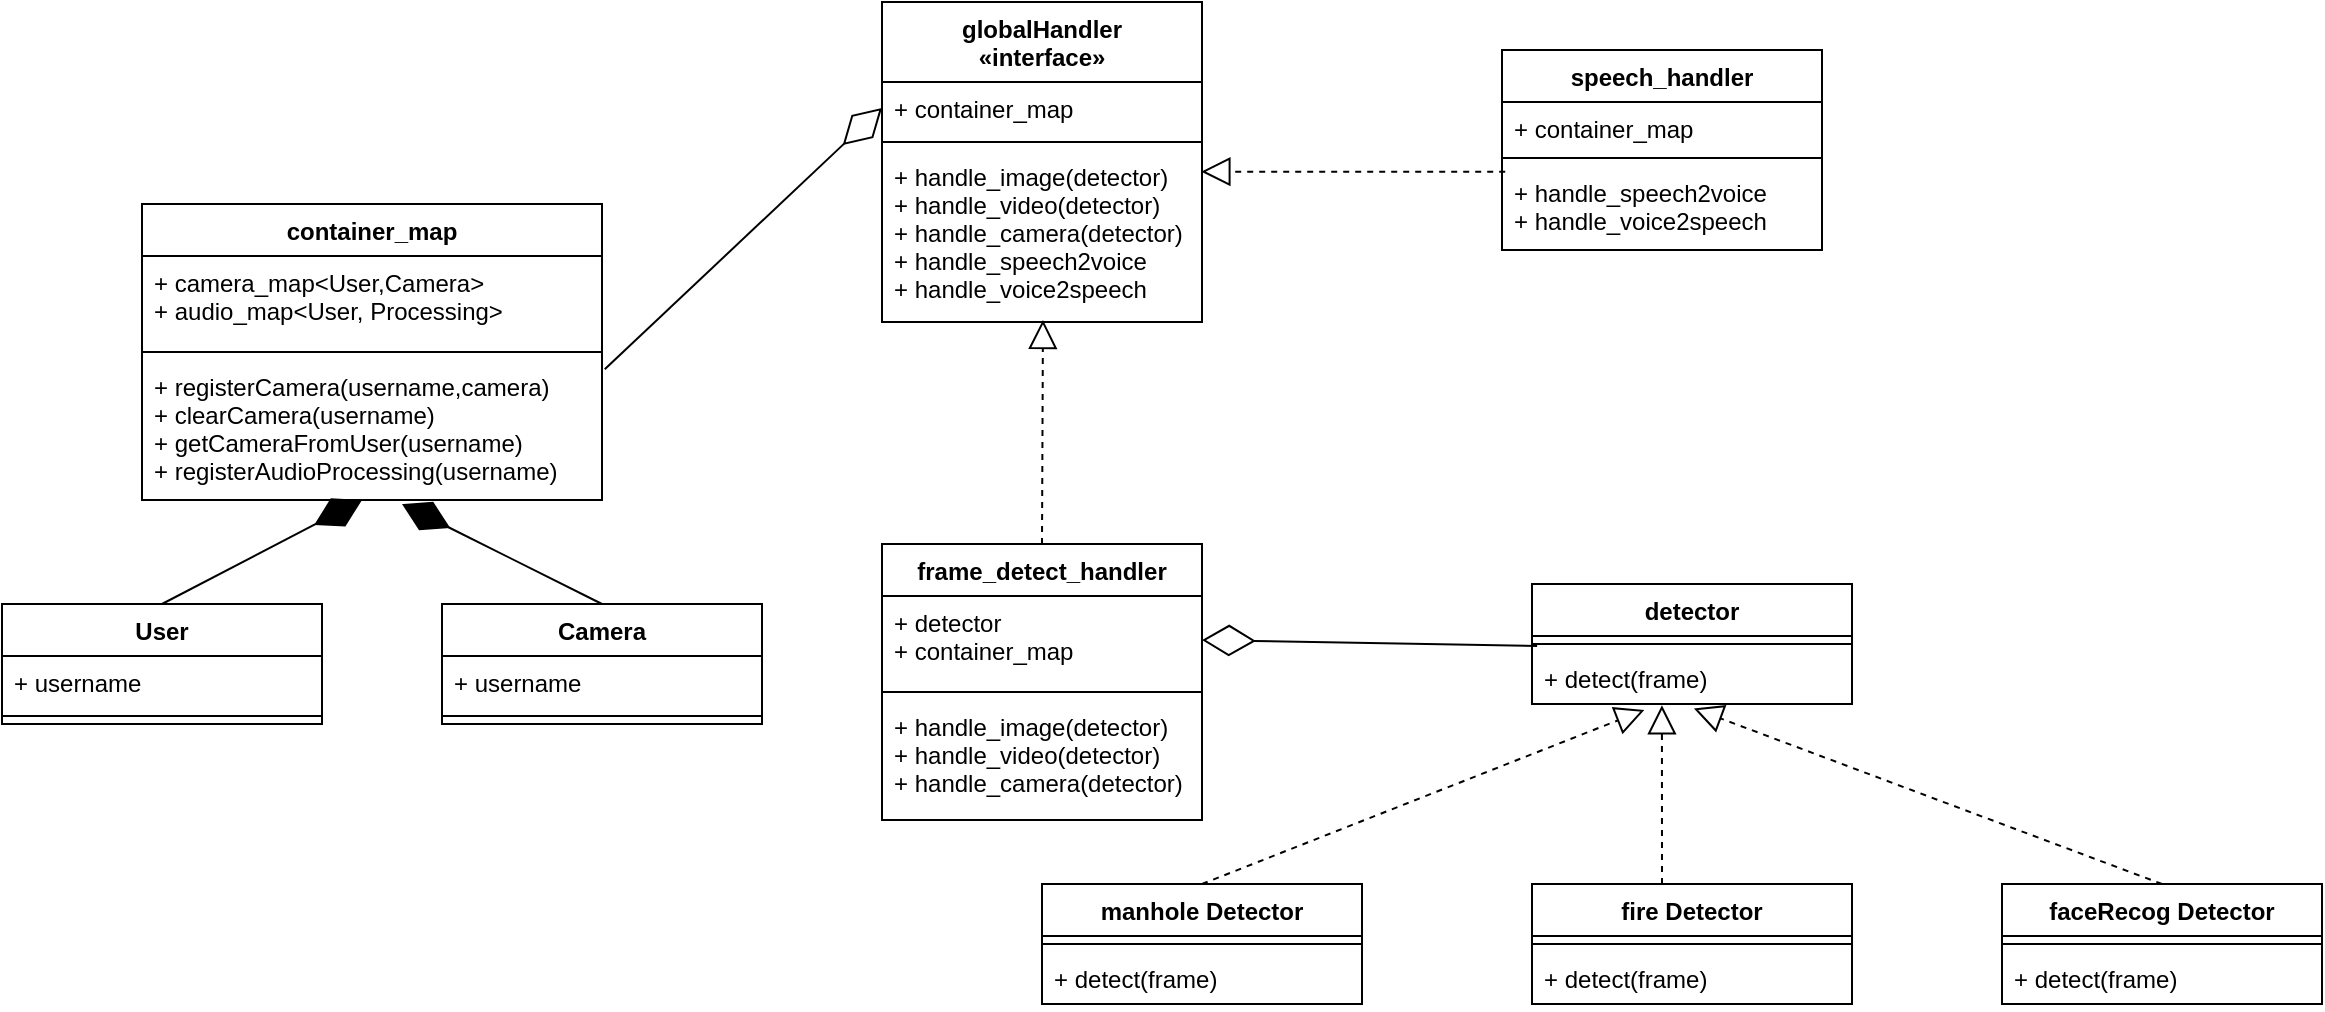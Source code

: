 <mxfile version="20.4.0" type="github">
  <diagram name="Page-1" id="9f46799a-70d6-7492-0946-bef42562c5a5">
    <mxGraphModel dx="1221" dy="1531" grid="1" gridSize="10" guides="1" tooltips="1" connect="1" arrows="1" fold="1" page="1" pageScale="1" pageWidth="1100" pageHeight="850" background="none" math="0" shadow="0">
      <root>
        <mxCell id="0" />
        <mxCell id="1" parent="0" />
        <mxCell id="DuOYHpPOITpK8MxlzqWn-26" value="manhole Detector" style="swimlane;fontStyle=1;align=center;verticalAlign=top;childLayout=stackLayout;horizontal=1;startSize=26;horizontalStack=0;resizeParent=1;resizeParentMax=0;resizeLast=0;collapsible=1;marginBottom=0;" vertex="1" parent="1">
          <mxGeometry x="720" y="350" width="160" height="60" as="geometry" />
        </mxCell>
        <mxCell id="DuOYHpPOITpK8MxlzqWn-28" value="" style="line;strokeWidth=1;fillColor=none;align=left;verticalAlign=middle;spacingTop=-1;spacingLeft=3;spacingRight=3;rotatable=0;labelPosition=right;points=[];portConstraint=eastwest;strokeColor=inherit;" vertex="1" parent="DuOYHpPOITpK8MxlzqWn-26">
          <mxGeometry y="26" width="160" height="8" as="geometry" />
        </mxCell>
        <mxCell id="DuOYHpPOITpK8MxlzqWn-29" value="+ detect(frame)" style="text;strokeColor=none;fillColor=none;align=left;verticalAlign=top;spacingLeft=4;spacingRight=4;overflow=hidden;rotatable=0;points=[[0,0.5],[1,0.5]];portConstraint=eastwest;" vertex="1" parent="DuOYHpPOITpK8MxlzqWn-26">
          <mxGeometry y="34" width="160" height="26" as="geometry" />
        </mxCell>
        <mxCell id="DuOYHpPOITpK8MxlzqWn-30" value="fire Detector" style="swimlane;fontStyle=1;align=center;verticalAlign=top;childLayout=stackLayout;horizontal=1;startSize=26;horizontalStack=0;resizeParent=1;resizeParentMax=0;resizeLast=0;collapsible=1;marginBottom=0;" vertex="1" parent="1">
          <mxGeometry x="965" y="350" width="160" height="60" as="geometry" />
        </mxCell>
        <mxCell id="DuOYHpPOITpK8MxlzqWn-32" value="" style="line;strokeWidth=1;fillColor=none;align=left;verticalAlign=middle;spacingTop=-1;spacingLeft=3;spacingRight=3;rotatable=0;labelPosition=right;points=[];portConstraint=eastwest;strokeColor=inherit;" vertex="1" parent="DuOYHpPOITpK8MxlzqWn-30">
          <mxGeometry y="26" width="160" height="8" as="geometry" />
        </mxCell>
        <mxCell id="DuOYHpPOITpK8MxlzqWn-33" value="+ detect(frame)" style="text;strokeColor=none;fillColor=none;align=left;verticalAlign=top;spacingLeft=4;spacingRight=4;overflow=hidden;rotatable=0;points=[[0,0.5],[1,0.5]];portConstraint=eastwest;" vertex="1" parent="DuOYHpPOITpK8MxlzqWn-30">
          <mxGeometry y="34" width="160" height="26" as="geometry" />
        </mxCell>
        <mxCell id="DuOYHpPOITpK8MxlzqWn-34" value="faceRecog Detector" style="swimlane;fontStyle=1;align=center;verticalAlign=top;childLayout=stackLayout;horizontal=1;startSize=26;horizontalStack=0;resizeParent=1;resizeParentMax=0;resizeLast=0;collapsible=1;marginBottom=0;" vertex="1" parent="1">
          <mxGeometry x="1200" y="350" width="160" height="60" as="geometry" />
        </mxCell>
        <mxCell id="DuOYHpPOITpK8MxlzqWn-36" value="" style="line;strokeWidth=1;fillColor=none;align=left;verticalAlign=middle;spacingTop=-1;spacingLeft=3;spacingRight=3;rotatable=0;labelPosition=right;points=[];portConstraint=eastwest;strokeColor=inherit;" vertex="1" parent="DuOYHpPOITpK8MxlzqWn-34">
          <mxGeometry y="26" width="160" height="8" as="geometry" />
        </mxCell>
        <mxCell id="DuOYHpPOITpK8MxlzqWn-37" value="+ detect(frame)" style="text;strokeColor=none;fillColor=none;align=left;verticalAlign=top;spacingLeft=4;spacingRight=4;overflow=hidden;rotatable=0;points=[[0,0.5],[1,0.5]];portConstraint=eastwest;" vertex="1" parent="DuOYHpPOITpK8MxlzqWn-34">
          <mxGeometry y="34" width="160" height="26" as="geometry" />
        </mxCell>
        <mxCell id="DuOYHpPOITpK8MxlzqWn-47" value="" style="endArrow=block;dashed=1;endFill=0;endSize=12;html=1;rounded=0;entryX=0.503;entryY=0.988;entryDx=0;entryDy=0;entryPerimeter=0;" edge="1" parent="1" target="DuOYHpPOITpK8MxlzqWn-80">
          <mxGeometry width="160" relative="1" as="geometry">
            <mxPoint x="720" y="180" as="sourcePoint" />
            <mxPoint x="719.72" y="113.808" as="targetPoint" />
          </mxGeometry>
        </mxCell>
        <mxCell id="DuOYHpPOITpK8MxlzqWn-49" value="detector" style="swimlane;fontStyle=1;align=center;verticalAlign=top;childLayout=stackLayout;horizontal=1;startSize=26;horizontalStack=0;resizeParent=1;resizeParentMax=0;resizeLast=0;collapsible=1;marginBottom=0;" vertex="1" parent="1">
          <mxGeometry x="965" y="200" width="160" height="60" as="geometry" />
        </mxCell>
        <mxCell id="DuOYHpPOITpK8MxlzqWn-50" value="" style="line;strokeWidth=1;fillColor=none;align=left;verticalAlign=middle;spacingTop=-1;spacingLeft=3;spacingRight=3;rotatable=0;labelPosition=right;points=[];portConstraint=eastwest;strokeColor=inherit;" vertex="1" parent="DuOYHpPOITpK8MxlzqWn-49">
          <mxGeometry y="26" width="160" height="8" as="geometry" />
        </mxCell>
        <mxCell id="DuOYHpPOITpK8MxlzqWn-51" value="+ detect(frame)" style="text;strokeColor=none;fillColor=none;align=left;verticalAlign=top;spacingLeft=4;spacingRight=4;overflow=hidden;rotatable=0;points=[[0,0.5],[1,0.5]];portConstraint=eastwest;" vertex="1" parent="DuOYHpPOITpK8MxlzqWn-49">
          <mxGeometry y="34" width="160" height="26" as="geometry" />
        </mxCell>
        <mxCell id="DuOYHpPOITpK8MxlzqWn-52" value="frame_detect_handler" style="swimlane;fontStyle=1;align=center;verticalAlign=top;childLayout=stackLayout;horizontal=1;startSize=26;horizontalStack=0;resizeParent=1;resizeParentMax=0;resizeLast=0;collapsible=1;marginBottom=0;" vertex="1" parent="1">
          <mxGeometry x="640" y="180" width="160" height="138" as="geometry" />
        </mxCell>
        <mxCell id="DuOYHpPOITpK8MxlzqWn-53" value="+ detector&#xa;+ container_map" style="text;strokeColor=none;fillColor=none;align=left;verticalAlign=top;spacingLeft=4;spacingRight=4;overflow=hidden;rotatable=0;points=[[0,0.5],[1,0.5]];portConstraint=eastwest;" vertex="1" parent="DuOYHpPOITpK8MxlzqWn-52">
          <mxGeometry y="26" width="160" height="44" as="geometry" />
        </mxCell>
        <mxCell id="DuOYHpPOITpK8MxlzqWn-54" value="" style="line;strokeWidth=1;fillColor=none;align=left;verticalAlign=middle;spacingTop=-1;spacingLeft=3;spacingRight=3;rotatable=0;labelPosition=right;points=[];portConstraint=eastwest;strokeColor=inherit;" vertex="1" parent="DuOYHpPOITpK8MxlzqWn-52">
          <mxGeometry y="70" width="160" height="8" as="geometry" />
        </mxCell>
        <mxCell id="DuOYHpPOITpK8MxlzqWn-55" value="+ handle_image(detector)&#xa;+ handle_video(detector)&#xa;+ handle_camera(detector)" style="text;strokeColor=none;fillColor=none;align=left;verticalAlign=top;spacingLeft=4;spacingRight=4;overflow=hidden;rotatable=0;points=[[0,0.5],[1,0.5]];portConstraint=eastwest;" vertex="1" parent="DuOYHpPOITpK8MxlzqWn-52">
          <mxGeometry y="78" width="160" height="60" as="geometry" />
        </mxCell>
        <mxCell id="DuOYHpPOITpK8MxlzqWn-56" value="" style="endArrow=block;dashed=1;endFill=0;endSize=12;html=1;rounded=0;entryX=0.351;entryY=1.115;entryDx=0;entryDy=0;entryPerimeter=0;exitX=0.5;exitY=0;exitDx=0;exitDy=0;" edge="1" parent="1" source="DuOYHpPOITpK8MxlzqWn-26" target="DuOYHpPOITpK8MxlzqWn-51">
          <mxGeometry width="160" relative="1" as="geometry">
            <mxPoint x="810" y="320" as="sourcePoint" />
            <mxPoint x="970" y="320" as="targetPoint" />
          </mxGeometry>
        </mxCell>
        <mxCell id="DuOYHpPOITpK8MxlzqWn-57" value="" style="endArrow=block;dashed=1;endFill=0;endSize=12;html=1;rounded=0;entryX=0.406;entryY=1.023;entryDx=0;entryDy=0;entryPerimeter=0;" edge="1" parent="1" target="DuOYHpPOITpK8MxlzqWn-51">
          <mxGeometry width="160" relative="1" as="geometry">
            <mxPoint x="1030" y="350" as="sourcePoint" />
            <mxPoint x="1030" y="250" as="targetPoint" />
          </mxGeometry>
        </mxCell>
        <mxCell id="DuOYHpPOITpK8MxlzqWn-58" value="" style="endArrow=block;dashed=1;endFill=0;endSize=12;html=1;rounded=0;exitX=0.5;exitY=0;exitDx=0;exitDy=0;entryX=0.506;entryY=1.085;entryDx=0;entryDy=0;entryPerimeter=0;" edge="1" parent="1" source="DuOYHpPOITpK8MxlzqWn-34" target="DuOYHpPOITpK8MxlzqWn-51">
          <mxGeometry width="160" relative="1" as="geometry">
            <mxPoint x="1170" y="300" as="sourcePoint" />
            <mxPoint x="1030" y="240" as="targetPoint" />
          </mxGeometry>
        </mxCell>
        <mxCell id="DuOYHpPOITpK8MxlzqWn-59" value="" style="endArrow=diamondThin;endFill=0;endSize=24;html=1;rounded=0;exitX=0.016;exitY=0.625;exitDx=0;exitDy=0;exitPerimeter=0;entryX=1;entryY=0.5;entryDx=0;entryDy=0;" edge="1" parent="1" source="DuOYHpPOITpK8MxlzqWn-50" target="DuOYHpPOITpK8MxlzqWn-53">
          <mxGeometry width="160" relative="1" as="geometry">
            <mxPoint x="720" y="200" as="sourcePoint" />
            <mxPoint x="880" y="200" as="targetPoint" />
          </mxGeometry>
        </mxCell>
        <mxCell id="DuOYHpPOITpK8MxlzqWn-60" value="User" style="swimlane;fontStyle=1;align=center;verticalAlign=top;childLayout=stackLayout;horizontal=1;startSize=26;horizontalStack=0;resizeParent=1;resizeParentMax=0;resizeLast=0;collapsible=1;marginBottom=0;" vertex="1" parent="1">
          <mxGeometry x="200" y="210" width="160" height="60" as="geometry" />
        </mxCell>
        <mxCell id="DuOYHpPOITpK8MxlzqWn-61" value="+ username" style="text;strokeColor=none;fillColor=none;align=left;verticalAlign=top;spacingLeft=4;spacingRight=4;overflow=hidden;rotatable=0;points=[[0,0.5],[1,0.5]];portConstraint=eastwest;" vertex="1" parent="DuOYHpPOITpK8MxlzqWn-60">
          <mxGeometry y="26" width="160" height="26" as="geometry" />
        </mxCell>
        <mxCell id="DuOYHpPOITpK8MxlzqWn-62" value="" style="line;strokeWidth=1;fillColor=none;align=left;verticalAlign=middle;spacingTop=-1;spacingLeft=3;spacingRight=3;rotatable=0;labelPosition=right;points=[];portConstraint=eastwest;strokeColor=inherit;" vertex="1" parent="DuOYHpPOITpK8MxlzqWn-60">
          <mxGeometry y="52" width="160" height="8" as="geometry" />
        </mxCell>
        <mxCell id="DuOYHpPOITpK8MxlzqWn-64" value="container_map" style="swimlane;fontStyle=1;align=center;verticalAlign=top;childLayout=stackLayout;horizontal=1;startSize=26;horizontalStack=0;resizeParent=1;resizeParentMax=0;resizeLast=0;collapsible=1;marginBottom=0;" vertex="1" parent="1">
          <mxGeometry x="270" y="10" width="230" height="148" as="geometry" />
        </mxCell>
        <mxCell id="DuOYHpPOITpK8MxlzqWn-65" value="+ camera_map&lt;User,Camera&gt;&#xa;+ audio_map&lt;User, Processing&gt; " style="text;strokeColor=none;fillColor=none;align=left;verticalAlign=top;spacingLeft=4;spacingRight=4;overflow=hidden;rotatable=0;points=[[0,0.5],[1,0.5]];portConstraint=eastwest;" vertex="1" parent="DuOYHpPOITpK8MxlzqWn-64">
          <mxGeometry y="26" width="230" height="44" as="geometry" />
        </mxCell>
        <mxCell id="DuOYHpPOITpK8MxlzqWn-66" value="" style="line;strokeWidth=1;fillColor=none;align=left;verticalAlign=middle;spacingTop=-1;spacingLeft=3;spacingRight=3;rotatable=0;labelPosition=right;points=[];portConstraint=eastwest;strokeColor=inherit;" vertex="1" parent="DuOYHpPOITpK8MxlzqWn-64">
          <mxGeometry y="70" width="230" height="8" as="geometry" />
        </mxCell>
        <mxCell id="DuOYHpPOITpK8MxlzqWn-67" value="+ registerCamera(username,camera)&#xa;+ clearCamera(username)&#xa;+ getCameraFromUser(username)&#xa;+ registerAudioProcessing(username)" style="text;strokeColor=none;fillColor=none;align=left;verticalAlign=top;spacingLeft=4;spacingRight=4;overflow=hidden;rotatable=0;points=[[0,0.5],[1,0.5]];portConstraint=eastwest;" vertex="1" parent="DuOYHpPOITpK8MxlzqWn-64">
          <mxGeometry y="78" width="230" height="70" as="geometry" />
        </mxCell>
        <mxCell id="DuOYHpPOITpK8MxlzqWn-68" value="Camera" style="swimlane;fontStyle=1;align=center;verticalAlign=top;childLayout=stackLayout;horizontal=1;startSize=26;horizontalStack=0;resizeParent=1;resizeParentMax=0;resizeLast=0;collapsible=1;marginBottom=0;" vertex="1" parent="1">
          <mxGeometry x="420" y="210" width="160" height="60" as="geometry" />
        </mxCell>
        <mxCell id="DuOYHpPOITpK8MxlzqWn-69" value="+ username" style="text;strokeColor=none;fillColor=none;align=left;verticalAlign=top;spacingLeft=4;spacingRight=4;overflow=hidden;rotatable=0;points=[[0,0.5],[1,0.5]];portConstraint=eastwest;" vertex="1" parent="DuOYHpPOITpK8MxlzqWn-68">
          <mxGeometry y="26" width="160" height="26" as="geometry" />
        </mxCell>
        <mxCell id="DuOYHpPOITpK8MxlzqWn-70" value="" style="line;strokeWidth=1;fillColor=none;align=left;verticalAlign=middle;spacingTop=-1;spacingLeft=3;spacingRight=3;rotatable=0;labelPosition=right;points=[];portConstraint=eastwest;strokeColor=inherit;" vertex="1" parent="DuOYHpPOITpK8MxlzqWn-68">
          <mxGeometry y="52" width="160" height="8" as="geometry" />
        </mxCell>
        <mxCell id="DuOYHpPOITpK8MxlzqWn-72" value="" style="endArrow=diamondThin;endFill=0;endSize=24;html=1;rounded=0;entryX=0;entryY=0.5;entryDx=0;entryDy=0;exitX=1.006;exitY=0.066;exitDx=0;exitDy=0;exitPerimeter=0;" edge="1" parent="1" source="DuOYHpPOITpK8MxlzqWn-67" target="DuOYHpPOITpK8MxlzqWn-78">
          <mxGeometry width="160" relative="1" as="geometry">
            <mxPoint x="520" y="249" as="sourcePoint" />
            <mxPoint x="630" y="248.5" as="targetPoint" />
          </mxGeometry>
        </mxCell>
        <mxCell id="DuOYHpPOITpK8MxlzqWn-75" value="" style="endArrow=diamondThin;endFill=1;endSize=24;html=1;rounded=0;exitX=0.5;exitY=0;exitDx=0;exitDy=0;" edge="1" parent="1" source="DuOYHpPOITpK8MxlzqWn-68">
          <mxGeometry width="160" relative="1" as="geometry">
            <mxPoint x="500" y="190" as="sourcePoint" />
            <mxPoint x="400" y="160" as="targetPoint" />
          </mxGeometry>
        </mxCell>
        <mxCell id="DuOYHpPOITpK8MxlzqWn-76" value="" style="endArrow=diamondThin;endFill=1;endSize=24;html=1;rounded=0;exitX=0.5;exitY=0;exitDx=0;exitDy=0;" edge="1" parent="1" source="DuOYHpPOITpK8MxlzqWn-60">
          <mxGeometry width="160" relative="1" as="geometry">
            <mxPoint x="220" y="158" as="sourcePoint" />
            <mxPoint x="380" y="158" as="targetPoint" />
          </mxGeometry>
        </mxCell>
        <mxCell id="DuOYHpPOITpK8MxlzqWn-77" value="globalHandler&#xa;«interface»" style="swimlane;fontStyle=1;align=center;verticalAlign=top;childLayout=stackLayout;horizontal=1;startSize=40;horizontalStack=0;resizeParent=1;resizeParentMax=0;resizeLast=0;collapsible=1;marginBottom=0;" vertex="1" parent="1">
          <mxGeometry x="640" y="-91" width="160" height="160" as="geometry" />
        </mxCell>
        <mxCell id="DuOYHpPOITpK8MxlzqWn-78" value="+ container_map" style="text;strokeColor=none;fillColor=none;align=left;verticalAlign=top;spacingLeft=4;spacingRight=4;overflow=hidden;rotatable=0;points=[[0,0.5],[1,0.5]];portConstraint=eastwest;" vertex="1" parent="DuOYHpPOITpK8MxlzqWn-77">
          <mxGeometry y="40" width="160" height="26" as="geometry" />
        </mxCell>
        <mxCell id="DuOYHpPOITpK8MxlzqWn-79" value="" style="line;strokeWidth=1;fillColor=none;align=left;verticalAlign=middle;spacingTop=-1;spacingLeft=3;spacingRight=3;rotatable=0;labelPosition=right;points=[];portConstraint=eastwest;strokeColor=inherit;" vertex="1" parent="DuOYHpPOITpK8MxlzqWn-77">
          <mxGeometry y="66" width="160" height="8" as="geometry" />
        </mxCell>
        <mxCell id="DuOYHpPOITpK8MxlzqWn-80" value="+ handle_image(detector)&#xa;+ handle_video(detector)&#xa;+ handle_camera(detector)&#xa;+ handle_speech2voice&#xa;+ handle_voice2speech" style="text;strokeColor=none;fillColor=none;align=left;verticalAlign=top;spacingLeft=4;spacingRight=4;overflow=hidden;rotatable=0;points=[[0,0.5],[1,0.5]];portConstraint=eastwest;" vertex="1" parent="DuOYHpPOITpK8MxlzqWn-77">
          <mxGeometry y="74" width="160" height="86" as="geometry" />
        </mxCell>
        <mxCell id="DuOYHpPOITpK8MxlzqWn-81" value="speech_handler" style="swimlane;fontStyle=1;align=center;verticalAlign=top;childLayout=stackLayout;horizontal=1;startSize=26;horizontalStack=0;resizeParent=1;resizeParentMax=0;resizeLast=0;collapsible=1;marginBottom=0;" vertex="1" parent="1">
          <mxGeometry x="950" y="-67" width="160" height="100" as="geometry" />
        </mxCell>
        <mxCell id="DuOYHpPOITpK8MxlzqWn-82" value="+ container_map" style="text;strokeColor=none;fillColor=none;align=left;verticalAlign=top;spacingLeft=4;spacingRight=4;overflow=hidden;rotatable=0;points=[[0,0.5],[1,0.5]];portConstraint=eastwest;" vertex="1" parent="DuOYHpPOITpK8MxlzqWn-81">
          <mxGeometry y="26" width="160" height="24" as="geometry" />
        </mxCell>
        <mxCell id="DuOYHpPOITpK8MxlzqWn-83" value="" style="line;strokeWidth=1;fillColor=none;align=left;verticalAlign=middle;spacingTop=-1;spacingLeft=3;spacingRight=3;rotatable=0;labelPosition=right;points=[];portConstraint=eastwest;strokeColor=inherit;" vertex="1" parent="DuOYHpPOITpK8MxlzqWn-81">
          <mxGeometry y="50" width="160" height="8" as="geometry" />
        </mxCell>
        <mxCell id="DuOYHpPOITpK8MxlzqWn-84" value="+ handle_speech2voice&#xa;+ handle_voice2speech" style="text;strokeColor=none;fillColor=none;align=left;verticalAlign=top;spacingLeft=4;spacingRight=4;overflow=hidden;rotatable=0;points=[[0,0.5],[1,0.5]];portConstraint=eastwest;" vertex="1" parent="DuOYHpPOITpK8MxlzqWn-81">
          <mxGeometry y="58" width="160" height="42" as="geometry" />
        </mxCell>
        <mxCell id="DuOYHpPOITpK8MxlzqWn-85" value="" style="endArrow=block;dashed=1;endFill=0;endSize=12;html=1;rounded=0;entryX=0.998;entryY=0.126;entryDx=0;entryDy=0;entryPerimeter=0;exitX=0.01;exitY=0.067;exitDx=0;exitDy=0;exitPerimeter=0;" edge="1" parent="1" source="DuOYHpPOITpK8MxlzqWn-84" target="DuOYHpPOITpK8MxlzqWn-80">
          <mxGeometry width="160" relative="1" as="geometry">
            <mxPoint x="840" y="82.03" as="sourcePoint" />
            <mxPoint x="840.48" y="-30.002" as="targetPoint" />
          </mxGeometry>
        </mxCell>
      </root>
    </mxGraphModel>
  </diagram>
</mxfile>
